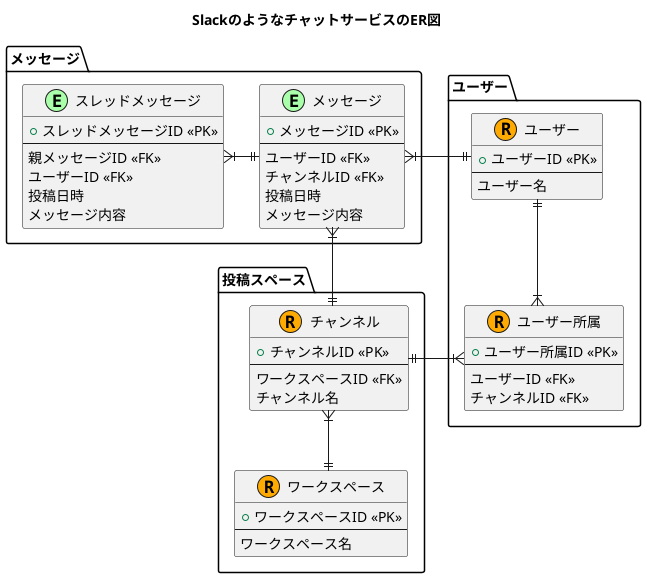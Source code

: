 @startuml

title "SlackのようなチャットサービスのER図"

skinparam Linetype ortho

/' 
  イベント系テーブル：E
  リソース系テーブル：R
'/

!define EVENT_MARK_COLOR AAFFAA
!define RESOURCE_MARK_COLOR FFAA00

package "メッセージ" as messagepkg {
  entity "メッセージ" as message <<E, EVENT_MARK_COLOR>> {
    + メッセージID <<PK>>
    ---
    ユーザーID <<FK>>
    チャンネルID <<FK>>
    投稿日時
    メッセージ内容
  }

  entity "スレッドメッセージ" as thread_message <<E, EVENT_MARK_COLOR>> {
    + スレッドメッセージID <<PK>>
    ---
    親メッセージID <<FK>>
    ユーザーID <<FK>>
    投稿日時
    メッセージ内容
  }
}

package "投稿スペース" as postspacepkg {
  entity "ワークスペース" as workspace <<R, RESOURCE_MARK_COLOR>> {
    + ワークスペースID <<PK>>
    ---
    ワークスペース名
  }

  entity "チャンネル" as channel <<R, RESOURCE_MARK_COLOR>> {
    + チャンネルID <<PK>>
    ---
    ワークスペースID <<FK>>
    チャンネル名
  }
}

package "ユーザー" as userpkg {
  entity "ユーザー所属" as user_beloging <<R, RESOURCE_MARK_COLOR>> {
    + ユーザー所属ID <<PK>>
    ---
    ユーザーID <<FK>>
    チャンネルID <<FK>>
  }

  entity "ユーザー" as user <<R, RESOURCE_MARK_COLOR>> {
    + ユーザーID <<PK>>
    ---
    ユーザー名
  }
}

message ||-l-|{ thread_message
message }|-l-|| user
message }|--|| channel
channel }|--|| workspace
channel ||--|{ user_beloging
user ||--|{ user_beloging

@enduml